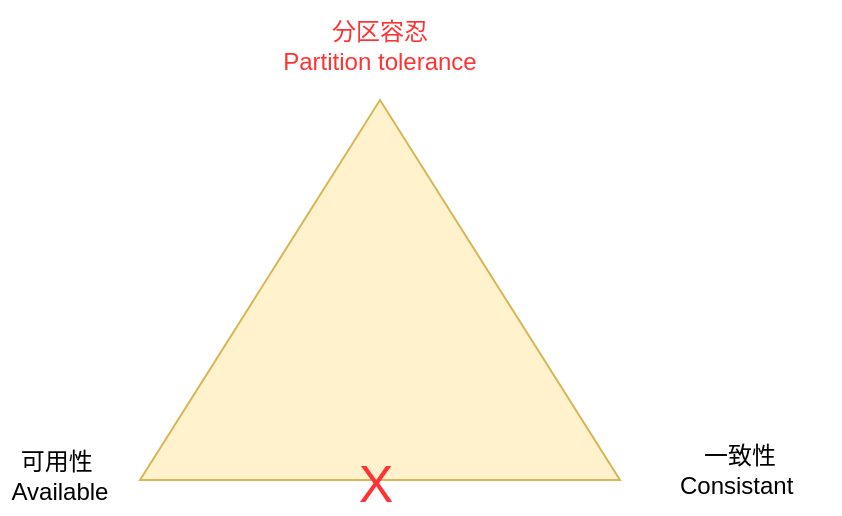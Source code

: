 <mxfile version="10.7.5" type="device"><diagram id="q3fIt6SrPUktH6WYj-VE" name="Page-1"><mxGraphModel dx="918" dy="682" grid="1" gridSize="10" guides="1" tooltips="1" connect="1" arrows="1" fold="1" page="1" pageScale="1" pageWidth="827" pageHeight="1169" math="0" shadow="0"><root><mxCell id="0"/><mxCell id="1" parent="0"/><mxCell id="H8ssdBk21RVY5gc3sb_j-1" value="" style="triangle;whiteSpace=wrap;html=1;rotation=-90;fillColor=#fff2cc;strokeColor=#d6b656;" vertex="1" parent="1"><mxGeometry x="335" y="235" width="190" height="240" as="geometry"/></mxCell><mxCell id="H8ssdBk21RVY5gc3sb_j-2" value="一致性 Consistant&amp;nbsp;" style="text;html=1;strokeColor=none;fillColor=none;align=center;verticalAlign=middle;whiteSpace=wrap;rounded=0;" vertex="1" parent="1"><mxGeometry x="560" y="430" width="100" height="30" as="geometry"/></mxCell><mxCell id="H8ssdBk21RVY5gc3sb_j-4" value="&lt;span&gt;可用性&amp;nbsp;&lt;/span&gt;&lt;br&gt;&lt;span&gt;Available&lt;/span&gt;" style="text;html=1;strokeColor=none;fillColor=none;align=center;verticalAlign=middle;whiteSpace=wrap;rounded=0;" vertex="1" parent="1"><mxGeometry x="240" y="432.5" width="60" height="30" as="geometry"/></mxCell><mxCell id="H8ssdBk21RVY5gc3sb_j-6" value="分区容忍&lt;br&gt;&lt;span&gt;Partition tolerance&lt;/span&gt;&lt;br&gt;" style="text;html=1;align=center;verticalAlign=middle;whiteSpace=wrap;rounded=0;fontColor=#FF3333;" vertex="1" parent="1"><mxGeometry x="370" y="210" width="120" height="45" as="geometry"/></mxCell><mxCell id="H8ssdBk21RVY5gc3sb_j-10" value="X" style="text;html=1;strokeColor=none;fillColor=none;align=center;verticalAlign=middle;whiteSpace=wrap;rounded=0;fontColor=#FF3333;fontSize=26;" vertex="1" parent="1"><mxGeometry x="393" y="436.5" width="70" height="30" as="geometry"/></mxCell></root></mxGraphModel></diagram></mxfile>